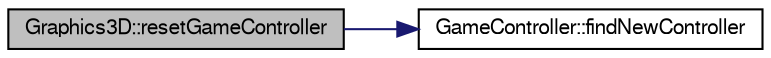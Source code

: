 digraph "Graphics3D::resetGameController"
{
  edge [fontname="FreeSans",fontsize="10",labelfontname="FreeSans",labelfontsize="10"];
  node [fontname="FreeSans",fontsize="10",shape=record];
  rankdir="LR";
  Node1 [label="Graphics3D::resetGameController",height=0.2,width=0.4,color="black", fillcolor="grey75", style="filled", fontcolor="black"];
  Node1 -> Node2 [color="midnightblue",fontsize="10",style="solid",fontname="FreeSans"];
  Node2 [label="GameController::findNewController",height=0.2,width=0.4,color="black", fillcolor="white", style="filled",URL="$d1/d8b/class_game_controller.html#aa1bd5962901edc330382cc8b2239e777"];
}
